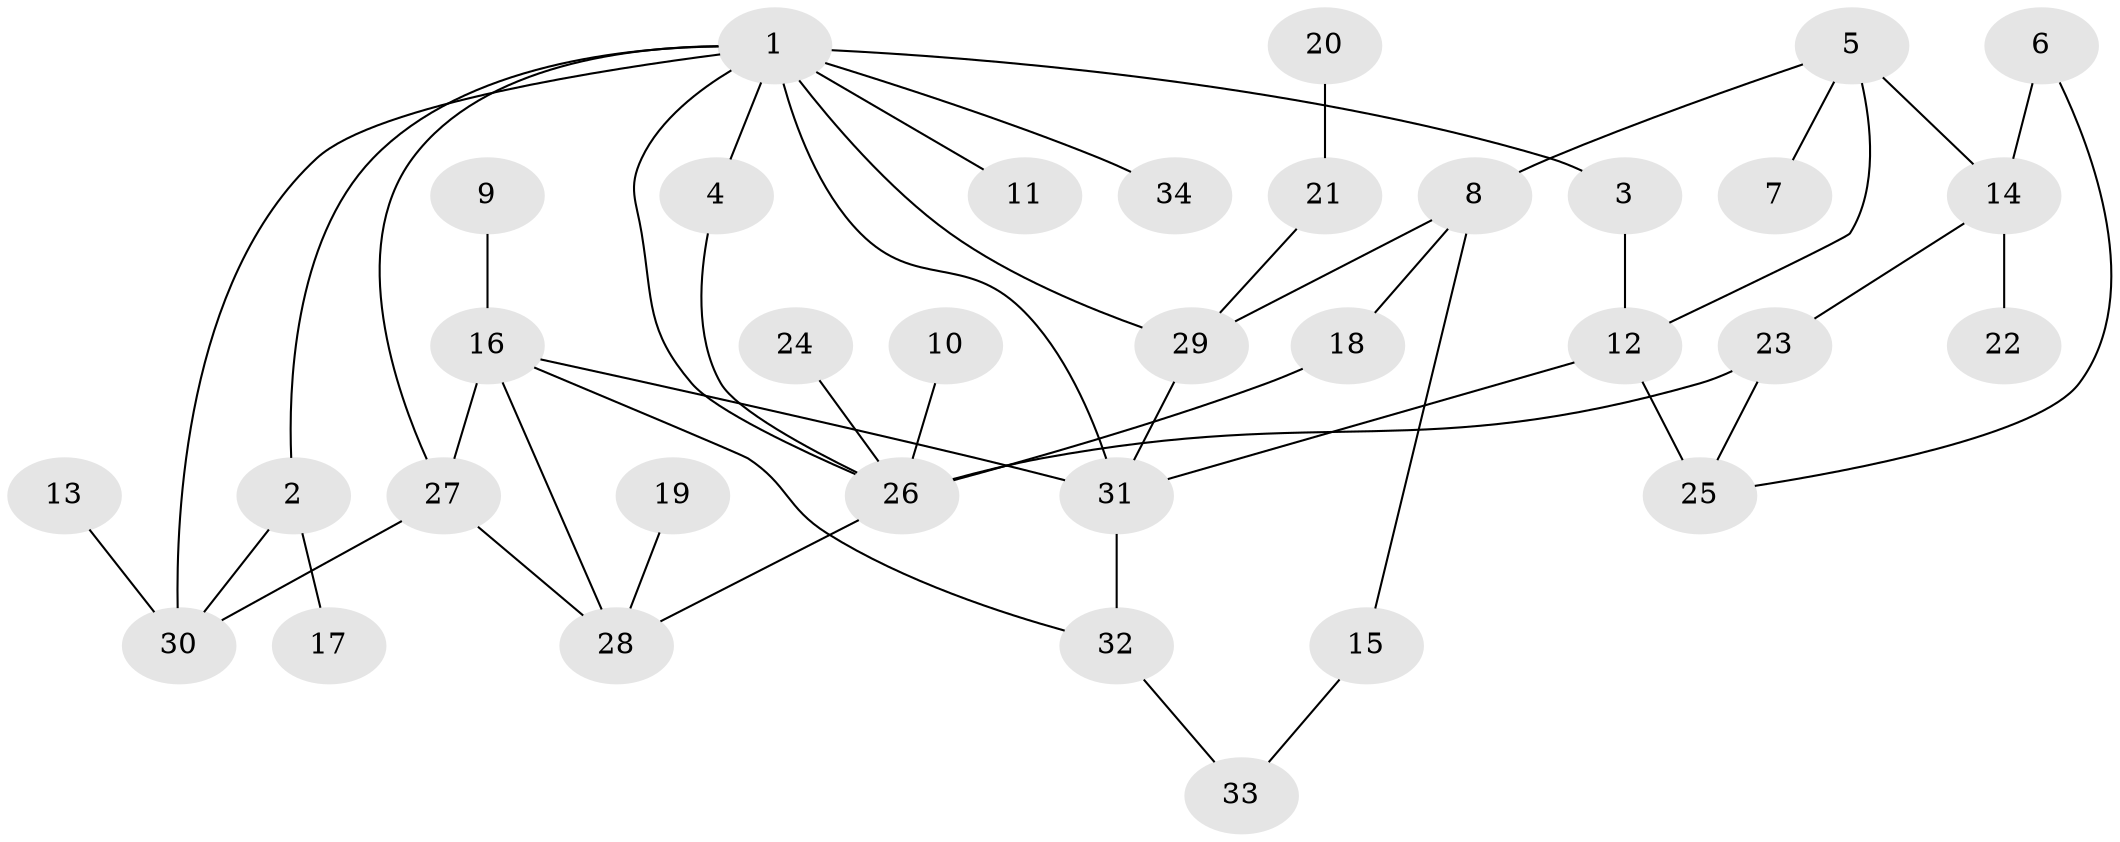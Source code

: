 // original degree distribution, {4: 0.08823529411764706, 6: 0.058823529411764705, 3: 0.23529411764705882, 2: 0.2647058823529412, 5: 0.04411764705882353, 1: 0.3088235294117647}
// Generated by graph-tools (version 1.1) at 2025/25/03/09/25 03:25:36]
// undirected, 34 vertices, 48 edges
graph export_dot {
graph [start="1"]
  node [color=gray90,style=filled];
  1;
  2;
  3;
  4;
  5;
  6;
  7;
  8;
  9;
  10;
  11;
  12;
  13;
  14;
  15;
  16;
  17;
  18;
  19;
  20;
  21;
  22;
  23;
  24;
  25;
  26;
  27;
  28;
  29;
  30;
  31;
  32;
  33;
  34;
  1 -- 2 [weight=1.0];
  1 -- 3 [weight=1.0];
  1 -- 4 [weight=1.0];
  1 -- 11 [weight=1.0];
  1 -- 26 [weight=1.0];
  1 -- 27 [weight=1.0];
  1 -- 29 [weight=1.0];
  1 -- 30 [weight=1.0];
  1 -- 31 [weight=1.0];
  1 -- 34 [weight=1.0];
  2 -- 17 [weight=1.0];
  2 -- 30 [weight=1.0];
  3 -- 12 [weight=2.0];
  4 -- 26 [weight=1.0];
  5 -- 7 [weight=1.0];
  5 -- 8 [weight=1.0];
  5 -- 12 [weight=1.0];
  5 -- 14 [weight=1.0];
  6 -- 14 [weight=1.0];
  6 -- 25 [weight=1.0];
  8 -- 15 [weight=1.0];
  8 -- 18 [weight=1.0];
  8 -- 29 [weight=1.0];
  9 -- 16 [weight=1.0];
  10 -- 26 [weight=1.0];
  12 -- 25 [weight=2.0];
  12 -- 31 [weight=1.0];
  13 -- 30 [weight=1.0];
  14 -- 22 [weight=1.0];
  14 -- 23 [weight=1.0];
  15 -- 33 [weight=1.0];
  16 -- 27 [weight=1.0];
  16 -- 28 [weight=1.0];
  16 -- 31 [weight=1.0];
  16 -- 32 [weight=1.0];
  18 -- 26 [weight=1.0];
  19 -- 28 [weight=1.0];
  20 -- 21 [weight=1.0];
  21 -- 29 [weight=1.0];
  23 -- 25 [weight=1.0];
  23 -- 26 [weight=1.0];
  24 -- 26 [weight=1.0];
  26 -- 28 [weight=1.0];
  27 -- 28 [weight=1.0];
  27 -- 30 [weight=1.0];
  29 -- 31 [weight=1.0];
  31 -- 32 [weight=1.0];
  32 -- 33 [weight=1.0];
}
